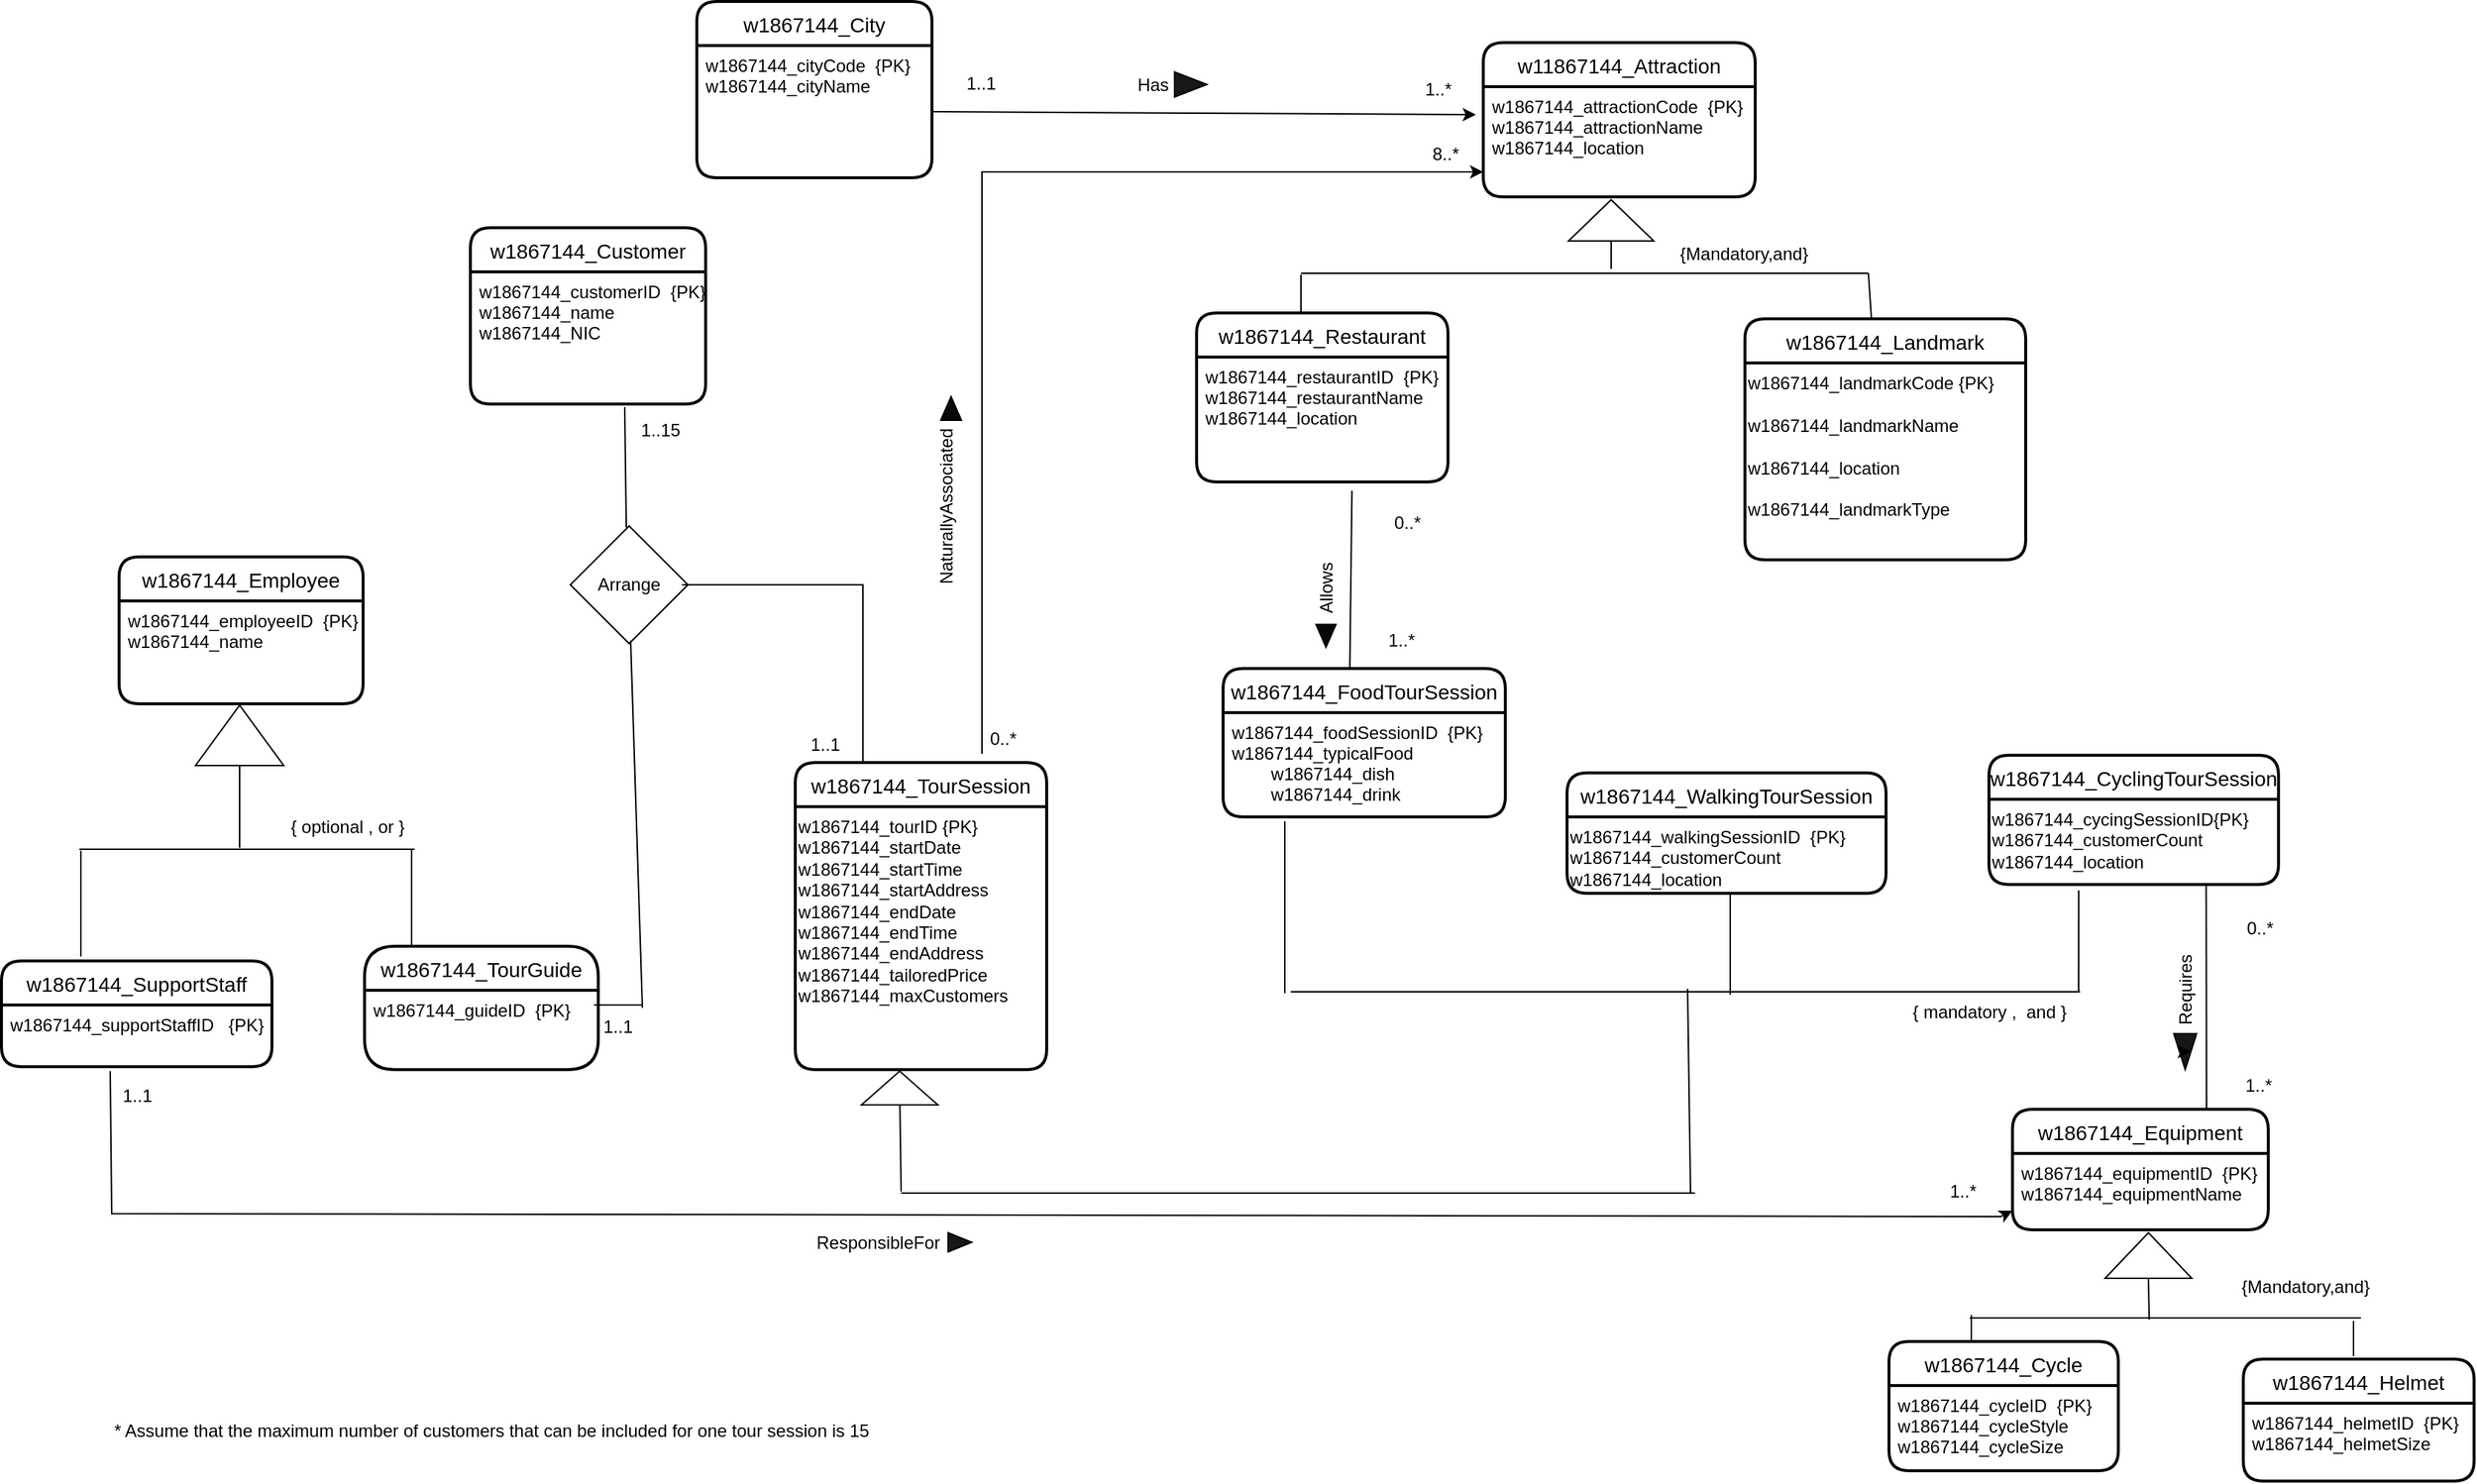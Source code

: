 <mxfile version="20.3.0" type="device"><diagram id="R2lEEEUBdFMjLlhIrx00" name="Page-1"><mxGraphModel dx="2512" dy="1957" grid="1" gridSize="1" guides="1" tooltips="1" connect="1" arrows="1" fold="1" page="1" pageScale="1" pageWidth="850" pageHeight="1100" math="0" shadow="0" extFonts="Permanent Marker^https://fonts.googleapis.com/css?family=Permanent+Marker"><root><mxCell id="0"/><mxCell id="1" parent="0"/><mxCell id="hEx2lJFn1Cn50z_JzOvS-4" value="" style="endArrow=none;html=1;rounded=0;" parent="1" edge="1"><mxGeometry width="50" height="50" relative="1" as="geometry"><mxPoint x="398" y="81" as="sourcePoint"/><mxPoint x="784" y="81" as="targetPoint"/></mxGeometry></mxCell><mxCell id="hEx2lJFn1Cn50z_JzOvS-187" value="&#10;&#10;&#10;" style="text;strokeColor=none;fillColor=none;spacingLeft=4;spacingRight=4;overflow=hidden;rotatable=0;points=[[0,0.5],[1,0.5]];portConstraint=eastwest;fontSize=12;" parent="1" vertex="1"><mxGeometry x="411" y="537" width="160" height="30" as="geometry"/></mxCell><mxCell id="hEx2lJFn1Cn50z_JzOvS-226" value="{Mandatory,and}" style="text;html=1;resizable=0;autosize=1;align=center;verticalAlign=middle;points=[];fillColor=none;strokeColor=none;rounded=0;" parent="1" vertex="1"><mxGeometry x="646" y="54" width="106" height="27" as="geometry"/></mxCell><mxCell id="hEx2lJFn1Cn50z_JzOvS-243" value="" style="endArrow=none;html=1;rounded=0;" parent="1" edge="1"><mxGeometry relative="1" as="geometry"><mxPoint x="-433" y="473" as="sourcePoint"/><mxPoint x="-205" y="473" as="targetPoint"/></mxGeometry></mxCell><mxCell id="hEx2lJFn1Cn50z_JzOvS-247" value="{ optional , or }" style="text;html=1;resizable=0;autosize=1;align=center;verticalAlign=middle;points=[];fillColor=none;strokeColor=none;rounded=0;" parent="1" vertex="1"><mxGeometry x="-299" y="444" width="96" height="27" as="geometry"/></mxCell><mxCell id="hEx2lJFn1Cn50z_JzOvS-264" value="" style="endArrow=none;html=1;rounded=0;" parent="1" edge="1"><mxGeometry width="50" height="50" relative="1" as="geometry"><mxPoint x="853" y="792" as="sourcePoint"/><mxPoint x="1119" y="792" as="targetPoint"/><Array as="points"/></mxGeometry></mxCell><mxCell id="hEx2lJFn1Cn50z_JzOvS-269" value="{Mandatory,and}" style="text;html=1;resizable=0;autosize=1;align=center;verticalAlign=middle;points=[];fillColor=none;strokeColor=none;rounded=0;" parent="1" vertex="1"><mxGeometry x="1028" y="757" width="106" height="27" as="geometry"/></mxCell><mxCell id="hEx2lJFn1Cn50z_JzOvS-278" value="1..*" style="text;html=1;resizable=0;autosize=1;align=center;verticalAlign=middle;points=[];fillColor=none;strokeColor=none;rounded=0;" parent="1" vertex="1"><mxGeometry x="472" y="-57.5" width="37" height="27" as="geometry"/></mxCell><mxCell id="hEx2lJFn1Cn50z_JzOvS-279" value="1..1" style="text;html=1;resizable=0;autosize=1;align=center;verticalAlign=middle;points=[];fillColor=none;strokeColor=none;rounded=0;" parent="1" vertex="1"><mxGeometry x="160" y="-62" width="39" height="27" as="geometry"/></mxCell><mxCell id="hEx2lJFn1Cn50z_JzOvS-286" value="" style="endArrow=classic;html=1;rounded=0;" parent="1" edge="1"><mxGeometry width="50" height="50" relative="1" as="geometry"><mxPoint x="181" y="408" as="sourcePoint"/><mxPoint x="522" y="12" as="targetPoint"/><Array as="points"><mxPoint x="181" y="12"/></Array></mxGeometry></mxCell><mxCell id="hEx2lJFn1Cn50z_JzOvS-287" value="NaturallyAssociated" style="text;html=1;resizable=0;autosize=1;align=center;verticalAlign=middle;points=[];fillColor=none;strokeColor=none;rounded=0;rotation=270;" parent="1" vertex="1"><mxGeometry x="94" y="227" width="125" height="27" as="geometry"/></mxCell><mxCell id="hEx2lJFn1Cn50z_JzOvS-288" value="8..*" style="text;html=1;resizable=0;autosize=1;align=center;verticalAlign=middle;points=[];fillColor=none;strokeColor=none;rounded=0;" parent="1" vertex="1"><mxGeometry x="477" y="-14" width="37" height="27" as="geometry"/></mxCell><mxCell id="hEx2lJFn1Cn50z_JzOvS-289" value="0..*" style="text;html=1;resizable=0;autosize=1;align=center;verticalAlign=middle;points=[];fillColor=none;strokeColor=none;rounded=0;rotation=0;" parent="1" vertex="1"><mxGeometry x="176" y="384" width="37" height="27" as="geometry"/></mxCell><mxCell id="kg7293Vh0o_ig3jwOw7W-1" value="" style="endArrow=classic;html=1;rounded=0;exitX=0.402;exitY=1.071;exitDx=0;exitDy=0;exitPerimeter=0;entryX=0;entryY=0.75;entryDx=0;entryDy=0;" parent="1" source="kg7293Vh0o_ig3jwOw7W-51" target="kg7293Vh0o_ig3jwOw7W-53" edge="1"><mxGeometry width="50" height="50" relative="1" as="geometry"><mxPoint x="-404.92" y="478" as="sourcePoint"/><mxPoint x="874" y="691" as="targetPoint"/><Array as="points"><mxPoint x="-411" y="721"/><mxPoint x="874" y="723"/></Array></mxGeometry></mxCell><mxCell id="kg7293Vh0o_ig3jwOw7W-7" value="" style="triangle;whiteSpace=wrap;html=1;direction=north;fillColor=#080808;" parent="1" vertex="1"><mxGeometry x="153" y="165" width="14" height="16" as="geometry"/></mxCell><mxCell id="kg7293Vh0o_ig3jwOw7W-9" value="Arrange" style="rhombus;whiteSpace=wrap;html=1;" parent="1" vertex="1"><mxGeometry x="-99" y="253" width="80" height="80" as="geometry"/></mxCell><mxCell id="kg7293Vh0o_ig3jwOw7W-10" value="" style="endArrow=none;html=1;rounded=0;exitX=0.656;exitY=1.022;exitDx=0;exitDy=0;exitPerimeter=0;" parent="1" source="kg7293Vh0o_ig3jwOw7W-41" edge="1"><mxGeometry width="50" height="50" relative="1" as="geometry"><mxPoint x="-62.0" y="68.01" as="sourcePoint"/><mxPoint x="-60.96" y="254" as="targetPoint"/></mxGeometry></mxCell><mxCell id="kg7293Vh0o_ig3jwOw7W-11" value="" style="endArrow=none;html=1;rounded=0;" parent="1" edge="1"><mxGeometry width="50" height="50" relative="1" as="geometry"><mxPoint x="-23" y="293" as="sourcePoint"/><mxPoint x="100" y="417" as="targetPoint"/><Array as="points"><mxPoint x="100" y="293"/></Array></mxGeometry></mxCell><mxCell id="kg7293Vh0o_ig3jwOw7W-23" value="w1867144_Cycle" style="swimlane;childLayout=stackLayout;horizontal=1;startSize=30;horizontalStack=0;rounded=1;fontSize=14;fontStyle=0;strokeWidth=2;resizeParent=0;resizeLast=1;shadow=0;dashed=0;align=center;" parent="1" vertex="1"><mxGeometry x="798" y="808" width="156" height="88" as="geometry"/></mxCell><mxCell id="kg7293Vh0o_ig3jwOw7W-24" value="w1867144_cycleID  {PK}&#10;w1867144_cycleStyle&#10;w1867144_cycleSize" style="align=left;strokeColor=none;fillColor=none;spacingLeft=4;fontSize=12;verticalAlign=top;resizable=0;rotatable=0;part=1;" parent="kg7293Vh0o_ig3jwOw7W-23" vertex="1"><mxGeometry y="30" width="156" height="58" as="geometry"/></mxCell><mxCell id="kg7293Vh0o_ig3jwOw7W-27" value="w1867144_WalkingTourSession" style="swimlane;childLayout=stackLayout;horizontal=1;startSize=30;horizontalStack=0;rounded=1;fontSize=14;fontStyle=0;strokeWidth=2;resizeParent=0;resizeLast=1;shadow=0;dashed=0;align=center;" parent="1" vertex="1"><mxGeometry x="579" y="421" width="217" height="82" as="geometry"/></mxCell><mxCell id="QggTco13XKJ33AeOiifi-115" value="w1867144_walkingSessionID  {PK}&#10;w1867144_customerCount&#10;w1867144_location" style="text;whiteSpace=wrap;html=1;" parent="kg7293Vh0o_ig3jwOw7W-27" vertex="1"><mxGeometry y="30" width="217" height="52" as="geometry"/></mxCell><mxCell id="kg7293Vh0o_ig3jwOw7W-30" value="w1867144_CyclingTourSession" style="swimlane;childLayout=stackLayout;horizontal=1;startSize=30;horizontalStack=0;rounded=1;fontSize=14;fontStyle=0;strokeWidth=2;resizeParent=0;resizeLast=1;shadow=0;dashed=0;align=center;" parent="1" vertex="1"><mxGeometry x="866" y="409" width="197" height="88" as="geometry"/></mxCell><mxCell id="QggTco13XKJ33AeOiifi-116" value="w1867144_cycingSessionID{PK}&#10;w1867144_customerCount&#10;w1867144_location" style="text;whiteSpace=wrap;html=1;" parent="kg7293Vh0o_ig3jwOw7W-30" vertex="1"><mxGeometry y="30" width="197" height="58" as="geometry"/></mxCell><mxCell id="kg7293Vh0o_ig3jwOw7W-36" value="w1867144_FoodTourSession" style="swimlane;childLayout=stackLayout;horizontal=1;startSize=30;horizontalStack=0;rounded=1;fontSize=14;fontStyle=0;strokeWidth=2;resizeParent=0;resizeLast=1;shadow=0;dashed=0;align=center;" parent="1" vertex="1"><mxGeometry x="345" y="350" width="192" height="101" as="geometry"/></mxCell><mxCell id="kg7293Vh0o_ig3jwOw7W-37" value="w1867144_foodSessionID  {PK}&#10;w1867144_typicalFood&#10;        w1867144_dish&#10;        w1867144_drink" style="align=left;strokeColor=none;fillColor=none;spacingLeft=4;fontSize=12;verticalAlign=top;resizable=0;rotatable=0;part=1;" parent="kg7293Vh0o_ig3jwOw7W-36" vertex="1"><mxGeometry y="30" width="192" height="71" as="geometry"/></mxCell><mxCell id="kg7293Vh0o_ig3jwOw7W-40" value="w1867144_Customer" style="swimlane;childLayout=stackLayout;horizontal=1;startSize=30;horizontalStack=0;rounded=1;fontSize=14;fontStyle=0;strokeWidth=2;resizeParent=0;resizeLast=1;shadow=0;dashed=0;align=center;" parent="1" vertex="1"><mxGeometry x="-167" y="50" width="160" height="120" as="geometry"/></mxCell><mxCell id="kg7293Vh0o_ig3jwOw7W-41" value="w1867144_customerID  {PK}&#10;w1867144_name&#10;w1867144_NIC" style="align=left;strokeColor=none;fillColor=none;spacingLeft=4;fontSize=12;verticalAlign=top;resizable=0;rotatable=0;part=1;" parent="kg7293Vh0o_ig3jwOw7W-40" vertex="1"><mxGeometry y="30" width="160" height="90" as="geometry"/></mxCell><mxCell id="kg7293Vh0o_ig3jwOw7W-42" value="w11867144_Attraction" style="swimlane;childLayout=stackLayout;horizontal=1;startSize=30;horizontalStack=0;rounded=1;fontSize=14;fontStyle=0;strokeWidth=2;resizeParent=0;resizeLast=1;shadow=0;dashed=0;align=center;" parent="1" vertex="1"><mxGeometry x="522" y="-76" width="185" height="105" as="geometry"/></mxCell><mxCell id="kg7293Vh0o_ig3jwOw7W-43" value="w1867144_attractionCode  {PK}&#10;w1867144_attractionName&#10;w1867144_location" style="align=left;strokeColor=none;fillColor=none;spacingLeft=4;fontSize=12;verticalAlign=top;resizable=0;rotatable=0;part=1;" parent="kg7293Vh0o_ig3jwOw7W-42" vertex="1"><mxGeometry y="30" width="185" height="75" as="geometry"/></mxCell><mxCell id="kg7293Vh0o_ig3jwOw7W-44" value="w1867144_City" style="swimlane;childLayout=stackLayout;horizontal=1;startSize=30;horizontalStack=0;rounded=1;fontSize=14;fontStyle=0;strokeWidth=2;resizeParent=0;resizeLast=1;shadow=0;dashed=0;align=center;" parent="1" vertex="1"><mxGeometry x="-13" y="-104" width="160" height="120" as="geometry"/></mxCell><mxCell id="kg7293Vh0o_ig3jwOw7W-45" value="w1867144_cityCode  {PK}&#10;w1867144_cityName" style="align=left;strokeColor=none;fillColor=none;spacingLeft=4;fontSize=12;verticalAlign=top;resizable=0;rotatable=0;part=1;" parent="kg7293Vh0o_ig3jwOw7W-44" vertex="1"><mxGeometry y="30" width="160" height="90" as="geometry"/></mxCell><mxCell id="kg7293Vh0o_ig3jwOw7W-48" value="w1867144_Employee" style="swimlane;childLayout=stackLayout;horizontal=1;startSize=30;horizontalStack=0;rounded=1;fontSize=14;fontStyle=0;strokeWidth=2;resizeParent=0;resizeLast=1;shadow=0;dashed=0;align=center;" parent="1" vertex="1"><mxGeometry x="-406" y="274" width="166" height="100" as="geometry"/></mxCell><mxCell id="kg7293Vh0o_ig3jwOw7W-49" value="w1867144_employeeID  {PK}&#10;w1867144_name&#10;" style="align=left;strokeColor=none;fillColor=none;spacingLeft=4;fontSize=12;verticalAlign=top;resizable=0;rotatable=0;part=1;" parent="kg7293Vh0o_ig3jwOw7W-48" vertex="1"><mxGeometry y="30" width="166" height="70" as="geometry"/></mxCell><mxCell id="kg7293Vh0o_ig3jwOw7W-50" value="w1867144_SupportStaff" style="swimlane;childLayout=stackLayout;horizontal=1;startSize=30;horizontalStack=0;rounded=1;fontSize=14;fontStyle=0;strokeWidth=2;resizeParent=0;resizeLast=1;shadow=0;dashed=0;align=center;" parent="1" vertex="1"><mxGeometry x="-486" y="549" width="184" height="72" as="geometry"/></mxCell><mxCell id="kg7293Vh0o_ig3jwOw7W-51" value="w1867144_supportStaffID   {PK}" style="align=left;strokeColor=none;fillColor=none;spacingLeft=4;fontSize=12;verticalAlign=top;resizable=0;rotatable=0;part=1;" parent="kg7293Vh0o_ig3jwOw7W-50" vertex="1"><mxGeometry y="30" width="184" height="42" as="geometry"/></mxCell><mxCell id="kg7293Vh0o_ig3jwOw7W-52" value="w1867144_Equipment" style="swimlane;childLayout=stackLayout;horizontal=1;startSize=30;horizontalStack=0;rounded=1;fontSize=14;fontStyle=0;strokeWidth=2;resizeParent=0;resizeLast=1;shadow=0;dashed=0;align=center;" parent="1" vertex="1"><mxGeometry x="882" y="650" width="174" height="82" as="geometry"/></mxCell><mxCell id="kg7293Vh0o_ig3jwOw7W-53" value="w1867144_equipmentID  {PK}&#10;w1867144_equipmentName&#10;" style="align=left;strokeColor=none;fillColor=none;spacingLeft=4;fontSize=12;verticalAlign=top;resizable=0;rotatable=0;part=1;" parent="kg7293Vh0o_ig3jwOw7W-52" vertex="1"><mxGeometry y="30" width="174" height="52" as="geometry"/></mxCell><mxCell id="kg7293Vh0o_ig3jwOw7W-57" value="w1867144_TourGuide" style="swimlane;childLayout=stackLayout;horizontal=1;startSize=30;horizontalStack=0;rounded=1;fontSize=14;fontStyle=0;strokeWidth=2;resizeParent=0;resizeLast=1;shadow=0;dashed=0;align=center;arcSize=23;" parent="1" vertex="1"><mxGeometry x="-239" y="539" width="159" height="84" as="geometry"/></mxCell><mxCell id="kg7293Vh0o_ig3jwOw7W-58" value="w1867144_guideID  {PK}" style="align=left;strokeColor=none;fillColor=none;spacingLeft=4;fontSize=12;verticalAlign=top;resizable=0;rotatable=0;part=1;" parent="kg7293Vh0o_ig3jwOw7W-57" vertex="1"><mxGeometry y="30" width="159" height="54" as="geometry"/></mxCell><mxCell id="kg7293Vh0o_ig3jwOw7W-59" value="w1867144_Landmark" style="swimlane;childLayout=stackLayout;horizontal=1;startSize=30;horizontalStack=0;rounded=1;fontSize=14;fontStyle=0;strokeWidth=2;resizeParent=0;resizeLast=1;shadow=0;dashed=0;align=center;" parent="1" vertex="1"><mxGeometry x="700" y="112" width="191" height="164" as="geometry"/></mxCell><mxCell id="QggTco13XKJ33AeOiifi-114" value="w1867144_landmarkCode  {PK}&lt;br/&gt;&lt;br&gt;w1867144_landmarkName&lt;br/&gt;&lt;br&gt;w1867144_location&lt;br/&gt;&lt;br&gt;w1867144_landmarkType&lt;br/&gt;&lt;br&gt;" style="text;whiteSpace=wrap;html=1;" parent="kg7293Vh0o_ig3jwOw7W-59" vertex="1"><mxGeometry y="30" width="191" height="134" as="geometry"/></mxCell><mxCell id="kg7293Vh0o_ig3jwOw7W-61" value="w1867144_Restaurant" style="swimlane;childLayout=stackLayout;horizontal=1;startSize=30;horizontalStack=0;rounded=1;fontSize=14;fontStyle=0;strokeWidth=2;resizeParent=0;resizeLast=1;shadow=0;dashed=0;align=center;" parent="1" vertex="1"><mxGeometry x="327" y="108" width="171" height="115" as="geometry"/></mxCell><mxCell id="kg7293Vh0o_ig3jwOw7W-62" value="w1867144_restaurantID  {PK}&#10;w1867144_restaurantName&#10;w1867144_location" style="align=left;strokeColor=none;fillColor=none;spacingLeft=4;fontSize=12;verticalAlign=top;resizable=0;rotatable=0;part=1;" parent="kg7293Vh0o_ig3jwOw7W-61" vertex="1"><mxGeometry y="30" width="171" height="85" as="geometry"/></mxCell><mxCell id="QggTco13XKJ33AeOiifi-7" value="" style="endArrow=none;html=1;rounded=0;" parent="1" edge="1"><mxGeometry width="50" height="50" relative="1" as="geometry"><mxPoint x="391" y="570" as="sourcePoint"/><mxPoint x="928" y="570" as="targetPoint"/></mxGeometry></mxCell><mxCell id="QggTco13XKJ33AeOiifi-8" value="" style="endArrow=none;html=1;rounded=0;exitX=0.31;exitY=1.069;exitDx=0;exitDy=0;exitPerimeter=0;" parent="1" edge="1"><mxGeometry width="50" height="50" relative="1" as="geometry"><mxPoint x="927.07" y="501.002" as="sourcePoint"/><mxPoint x="927" y="570" as="targetPoint"/></mxGeometry></mxCell><mxCell id="QggTco13XKJ33AeOiifi-12" value="" style="endArrow=none;html=1;rounded=0;" parent="1" edge="1"><mxGeometry width="50" height="50" relative="1" as="geometry"><mxPoint x="663" y="707" as="sourcePoint"/><mxPoint x="661" y="568" as="targetPoint"/><Array as="points"/></mxGeometry></mxCell><mxCell id="QggTco13XKJ33AeOiifi-13" value="" style="endArrow=none;html=1;rounded=0;" parent="1" edge="1"><mxGeometry width="50" height="50" relative="1" as="geometry"><mxPoint x="126" y="707" as="sourcePoint"/><mxPoint x="666" y="707" as="targetPoint"/></mxGeometry></mxCell><mxCell id="QggTco13XKJ33AeOiifi-15" value="" style="endArrow=none;html=1;rounded=0;" parent="1" edge="1"><mxGeometry width="50" height="50" relative="1" as="geometry"><mxPoint x="387" y="571" as="sourcePoint"/><mxPoint x="387" y="454" as="targetPoint"/><Array as="points"/></mxGeometry></mxCell><mxCell id="QggTco13XKJ33AeOiifi-17" value="ResponsibleFor" style="text;html=1;resizable=0;autosize=1;align=center;verticalAlign=middle;points=[];fillColor=none;strokeColor=none;rounded=0;" parent="1" vertex="1"><mxGeometry x="58" y="727" width="103" height="27" as="geometry"/></mxCell><mxCell id="QggTco13XKJ33AeOiifi-18" value="" style="triangle;whiteSpace=wrap;html=1;fillColor=#171717;" parent="1" vertex="1"><mxGeometry x="158" y="734" width="16" height="13" as="geometry"/></mxCell><mxCell id="QggTco13XKJ33AeOiifi-19" value="{ mandatory ,&amp;nbsp; and }" style="text;html=1;resizable=0;autosize=1;align=center;verticalAlign=middle;points=[];fillColor=none;strokeColor=none;rounded=0;" parent="1" vertex="1"><mxGeometry x="804" y="570" width="124" height="27" as="geometry"/></mxCell><mxCell id="QggTco13XKJ33AeOiifi-23" value="Allows" style="text;html=1;resizable=0;autosize=1;align=center;verticalAlign=middle;points=[];fillColor=none;strokeColor=none;rounded=0;rotation=270;" parent="1" vertex="1"><mxGeometry x="388" y="282" width="54" height="27" as="geometry"/></mxCell><mxCell id="QggTco13XKJ33AeOiifi-24" value="" style="triangle;whiteSpace=wrap;html=1;fillColor=#080808;direction=south;" parent="1" vertex="1"><mxGeometry x="408.25" y="320" width="13.5" height="15.5" as="geometry"/></mxCell><mxCell id="QggTco13XKJ33AeOiifi-25" value="" style="endArrow=classic;html=1;rounded=0;exitX=1;exitY=0.5;exitDx=0;exitDy=0;" parent="1" source="kg7293Vh0o_ig3jwOw7W-45" edge="1"><mxGeometry width="50" height="50" relative="1" as="geometry"><mxPoint x="-39" y="291" as="sourcePoint"/><mxPoint x="517" y="-27" as="targetPoint"/></mxGeometry></mxCell><mxCell id="QggTco13XKJ33AeOiifi-26" value="Has" style="text;html=1;resizable=0;autosize=1;align=center;verticalAlign=middle;points=[];fillColor=none;strokeColor=none;rounded=0;" parent="1" vertex="1"><mxGeometry x="277" y="-61" width="40" height="27" as="geometry"/></mxCell><mxCell id="QggTco13XKJ33AeOiifi-27" value="" style="triangle;whiteSpace=wrap;html=1;fillColor=#171717;" parent="1" vertex="1"><mxGeometry x="312" y="-56" width="22" height="17" as="geometry"/></mxCell><mxCell id="QggTco13XKJ33AeOiifi-29" value="Requires" style="text;html=1;resizable=0;autosize=1;align=center;verticalAlign=middle;points=[];fillColor=none;strokeColor=none;rounded=0;rotation=270;" parent="1" vertex="1"><mxGeometry x="966" y="556" width="67" height="27" as="geometry"/></mxCell><mxCell id="QggTco13XKJ33AeOiifi-31" value="" style="triangle;whiteSpace=wrap;html=1;fillColor=#171717;direction=south;" parent="1" vertex="1"><mxGeometry x="991.75" y="598.5" width="15.5" height="24.5" as="geometry"/></mxCell><mxCell id="QggTco13XKJ33AeOiifi-33" style="edgeStyle=orthogonalEdgeStyle;rounded=0;orthogonalLoop=1;jettySize=auto;html=1;exitX=0.5;exitY=1;exitDx=0;exitDy=0;entryX=0.5;entryY=0;entryDx=0;entryDy=0;" parent="1" source="QggTco13XKJ33AeOiifi-31" target="QggTco13XKJ33AeOiifi-31" edge="1"><mxGeometry relative="1" as="geometry"/></mxCell><mxCell id="QggTco13XKJ33AeOiifi-34" value="0..*" style="text;html=1;resizable=0;autosize=1;align=center;verticalAlign=middle;points=[];fillColor=none;strokeColor=none;rounded=0;rotation=0;" parent="1" vertex="1"><mxGeometry x="451" y="237" width="37" height="27" as="geometry"/></mxCell><mxCell id="QggTco13XKJ33AeOiifi-35" value="1..*" style="text;html=1;resizable=0;autosize=1;align=center;verticalAlign=middle;points=[];fillColor=none;strokeColor=none;rounded=0;rotation=0;" parent="1" vertex="1"><mxGeometry x="447" y="317" width="37" height="27" as="geometry"/></mxCell><mxCell id="QggTco13XKJ33AeOiifi-39" value="1..*" style="text;html=1;resizable=0;autosize=1;align=center;verticalAlign=middle;points=[];fillColor=none;strokeColor=none;rounded=0;" parent="1" vertex="1"><mxGeometry x="829" y="692" width="37" height="27" as="geometry"/></mxCell><mxCell id="QggTco13XKJ33AeOiifi-40" value="1..1" style="text;html=1;resizable=0;autosize=1;align=center;verticalAlign=middle;points=[];fillColor=none;strokeColor=none;rounded=0;rotation=0;" parent="1" vertex="1"><mxGeometry x="-414" y="627" width="39" height="27" as="geometry"/></mxCell><mxCell id="QggTco13XKJ33AeOiifi-42" value="1..15" style="text;html=1;resizable=0;autosize=1;align=center;verticalAlign=middle;points=[];fillColor=none;strokeColor=none;rounded=0;" parent="1" vertex="1"><mxGeometry x="-61" y="174" width="46" height="27" as="geometry"/></mxCell><mxCell id="QggTco13XKJ33AeOiifi-43" value="1..*" style="text;html=1;resizable=0;autosize=1;align=center;verticalAlign=middle;points=[];fillColor=none;strokeColor=none;rounded=0;" parent="1" vertex="1"><mxGeometry x="1030" y="620" width="37" height="27" as="geometry"/></mxCell><mxCell id="QggTco13XKJ33AeOiifi-44" value="0..*" style="text;html=1;resizable=0;autosize=1;align=center;verticalAlign=middle;points=[];fillColor=none;strokeColor=none;rounded=0;" parent="1" vertex="1"><mxGeometry x="1031" y="513" width="37" height="27" as="geometry"/></mxCell><mxCell id="QggTco13XKJ33AeOiifi-45" value="1..1" style="text;html=1;resizable=0;autosize=1;align=center;verticalAlign=middle;points=[];fillColor=none;strokeColor=none;rounded=0;" parent="1" vertex="1"><mxGeometry x="54" y="388" width="39" height="27" as="geometry"/></mxCell><mxCell id="QggTco13XKJ33AeOiifi-46" value="1..1" style="text;html=1;resizable=0;autosize=1;align=center;verticalAlign=middle;points=[];fillColor=none;strokeColor=none;rounded=0;" parent="1" vertex="1"><mxGeometry x="-87" y="580" width="39" height="27" as="geometry"/></mxCell><mxCell id="QggTco13XKJ33AeOiifi-47" value="" style="endArrow=none;html=1;rounded=0;" parent="1" edge="1"><mxGeometry width="50" height="50" relative="1" as="geometry"><mxPoint x="398" y="109" as="sourcePoint"/><mxPoint x="398" y="82" as="targetPoint"/><Array as="points"><mxPoint x="398" y="82"/></Array></mxGeometry></mxCell><mxCell id="QggTco13XKJ33AeOiifi-55" value="* Assume that the maximum number of customers that can be included for one tour session is 15&lt;br&gt;" style="text;html=1;resizable=0;autosize=1;align=center;verticalAlign=middle;points=[];fillColor=none;strokeColor=none;rounded=0;" parent="1" vertex="1"><mxGeometry x="-420" y="855" width="533" height="27" as="geometry"/></mxCell><mxCell id="QggTco13XKJ33AeOiifi-57" value="" style="endArrow=none;html=1;rounded=0;" parent="1" edge="1"><mxGeometry width="50" height="50" relative="1" as="geometry"><mxPoint x="-432" y="546" as="sourcePoint"/><mxPoint x="-432" y="474" as="targetPoint"/></mxGeometry></mxCell><mxCell id="QggTco13XKJ33AeOiifi-58" value="" style="endArrow=none;html=1;rounded=0;" parent="1" edge="1"><mxGeometry width="50" height="50" relative="1" as="geometry"><mxPoint x="-207" y="539" as="sourcePoint"/><mxPoint x="-207" y="473" as="targetPoint"/></mxGeometry></mxCell><mxCell id="QggTco13XKJ33AeOiifi-70" value="w1867144_TourSession" style="swimlane;childLayout=stackLayout;horizontal=1;startSize=30;horizontalStack=0;rounded=1;fontSize=14;fontStyle=0;strokeWidth=2;resizeParent=0;resizeLast=1;shadow=0;dashed=0;align=center;" parent="1" vertex="1"><mxGeometry x="54" y="414" width="171" height="209" as="geometry"/></mxCell><mxCell id="QggTco13XKJ33AeOiifi-79" value="w1867144_tourID {PK}&#13;&#10;w1867144_startDate&#13;&#10;w1867144_startTime&#13;&#10;w1867144_startAddress&#13;&#10;w1867144_endDate&#13;&#10;w1867144_endTime&#13;&#10;w1867144_endAddress&#13;&#10;w1867144_tailoredPrice&#13;&#10;w1867144_maxCustomers" style="text;whiteSpace=wrap;html=1;" parent="QggTco13XKJ33AeOiifi-70" vertex="1"><mxGeometry y="30" width="171" height="179" as="geometry"/></mxCell><mxCell id="QggTco13XKJ33AeOiifi-92" value="" style="endArrow=none;html=1;rounded=0;" parent="1" edge="1"><mxGeometry width="50" height="50" relative="1" as="geometry"><mxPoint x="786" y="111" as="sourcePoint"/><mxPoint x="784" y="81" as="targetPoint"/></mxGeometry></mxCell><mxCell id="QggTco13XKJ33AeOiifi-101" value="" style="endArrow=none;html=1;rounded=0;" parent="1" edge="1"><mxGeometry width="50" height="50" relative="1" as="geometry"><mxPoint x="854" y="790" as="sourcePoint"/><mxPoint x="854" y="809" as="targetPoint"/></mxGeometry></mxCell><mxCell id="QggTco13XKJ33AeOiifi-104" value="" style="endArrow=none;html=1;rounded=0;" parent="1" edge="1"><mxGeometry width="50" height="50" relative="1" as="geometry"><mxPoint x="690" y="504" as="sourcePoint"/><mxPoint x="690" y="572" as="targetPoint"/></mxGeometry></mxCell><mxCell id="QggTco13XKJ33AeOiifi-120" value="" style="endArrow=none;html=1;rounded=0;" parent="1" edge="1"><mxGeometry width="50" height="50" relative="1" as="geometry"><mxPoint x="-50" y="581" as="sourcePoint"/><mxPoint x="-58" y="331" as="targetPoint"/></mxGeometry></mxCell><mxCell id="QggTco13XKJ33AeOiifi-121" value="" style="endArrow=none;html=1;rounded=0;" parent="1" edge="1"><mxGeometry width="50" height="50" relative="1" as="geometry"><mxPoint x="-50" y="579" as="sourcePoint"/><mxPoint x="-83" y="579" as="targetPoint"/></mxGeometry></mxCell><mxCell id="xpR8Xg8AskhvyAzKbOab-4" value="" style="endArrow=none;html=1;rounded=0;" parent="1" target="xpR8Xg8AskhvyAzKbOab-5" edge="1"><mxGeometry width="50" height="50" relative="1" as="geometry"><mxPoint x="126" y="706" as="sourcePoint"/><mxPoint x="126" y="630" as="targetPoint"/></mxGeometry></mxCell><mxCell id="xpR8Xg8AskhvyAzKbOab-5" value="" style="triangle;whiteSpace=wrap;html=1;direction=north;" parent="1" vertex="1"><mxGeometry x="99" y="624" width="52" height="23" as="geometry"/></mxCell><mxCell id="xpR8Xg8AskhvyAzKbOab-7" value="" style="endArrow=none;html=1;rounded=0;exitX=0.75;exitY=1;exitDx=0;exitDy=0;" parent="1" source="QggTco13XKJ33AeOiifi-116" edge="1"><mxGeometry width="50" height="50" relative="1" as="geometry"><mxPoint x="491" y="449" as="sourcePoint"/><mxPoint x="1014" y="649" as="targetPoint"/></mxGeometry></mxCell><mxCell id="xpR8Xg8AskhvyAzKbOab-9" value="" style="triangle;whiteSpace=wrap;html=1;direction=north;" parent="1" vertex="1"><mxGeometry x="-354" y="375" width="60" height="41" as="geometry"/></mxCell><mxCell id="xpR8Xg8AskhvyAzKbOab-10" value="" style="endArrow=none;html=1;rounded=0;entryX=0;entryY=0.5;entryDx=0;entryDy=0;" parent="1" target="xpR8Xg8AskhvyAzKbOab-9" edge="1"><mxGeometry width="50" height="50" relative="1" as="geometry"><mxPoint x="-324" y="472" as="sourcePoint"/><mxPoint x="541" y="399" as="targetPoint"/></mxGeometry></mxCell><mxCell id="xpR8Xg8AskhvyAzKbOab-11" value="" style="triangle;whiteSpace=wrap;html=1;direction=north;" parent="1" vertex="1"><mxGeometry x="580" y="31" width="58" height="28" as="geometry"/></mxCell><mxCell id="xpR8Xg8AskhvyAzKbOab-12" value="" style="endArrow=none;html=1;rounded=0;entryX=0;entryY=0.5;entryDx=0;entryDy=0;" parent="1" target="xpR8Xg8AskhvyAzKbOab-11" edge="1"><mxGeometry width="50" height="50" relative="1" as="geometry"><mxPoint x="609" y="78" as="sourcePoint"/><mxPoint x="541" y="399" as="targetPoint"/></mxGeometry></mxCell><mxCell id="xpR8Xg8AskhvyAzKbOab-16" value="" style="triangle;whiteSpace=wrap;html=1;direction=north;" parent="1" vertex="1"><mxGeometry x="945" y="734" width="59" height="31" as="geometry"/></mxCell><mxCell id="xpR8Xg8AskhvyAzKbOab-17" value="" style="endArrow=none;html=1;rounded=0;exitX=0;exitY=0.5;exitDx=0;exitDy=0;" parent="1" source="xpR8Xg8AskhvyAzKbOab-16" edge="1"><mxGeometry width="50" height="50" relative="1" as="geometry"><mxPoint x="491" y="449" as="sourcePoint"/><mxPoint x="975" y="793" as="targetPoint"/></mxGeometry></mxCell><mxCell id="xpR8Xg8AskhvyAzKbOab-18" value="" style="endArrow=none;html=1;rounded=0;entryX=0.618;entryY=1.071;entryDx=0;entryDy=0;entryPerimeter=0;exitX=0.449;exitY=0.004;exitDx=0;exitDy=0;exitPerimeter=0;" parent="1" source="kg7293Vh0o_ig3jwOw7W-36" target="kg7293Vh0o_ig3jwOw7W-62" edge="1"><mxGeometry width="50" height="50" relative="1" as="geometry"><mxPoint x="491" y="449" as="sourcePoint"/><mxPoint x="541" y="399" as="targetPoint"/></mxGeometry></mxCell><mxCell id="kg7293Vh0o_ig3jwOw7W-25" value="w1867144_Helmet" style="swimlane;childLayout=stackLayout;horizontal=1;startSize=30;horizontalStack=0;rounded=1;fontSize=14;fontStyle=0;strokeWidth=2;resizeParent=0;resizeLast=1;shadow=0;dashed=0;align=center;" parent="1" vertex="1"><mxGeometry x="1039" y="820" width="157" height="83" as="geometry"/></mxCell><mxCell id="kg7293Vh0o_ig3jwOw7W-26" value="w1867144_helmetID  {PK}&#10;w1867144_helmetSize" style="align=left;strokeColor=none;fillColor=none;spacingLeft=4;fontSize=12;verticalAlign=top;resizable=0;rotatable=0;part=1;" parent="kg7293Vh0o_ig3jwOw7W-25" vertex="1"><mxGeometry y="30" width="157" height="53" as="geometry"/></mxCell><mxCell id="xpR8Xg8AskhvyAzKbOab-19" value="" style="endArrow=none;html=1;rounded=0;" parent="1" edge="1"><mxGeometry width="50" height="50" relative="1" as="geometry"><mxPoint x="1114" y="794" as="sourcePoint"/><mxPoint x="1114" y="818" as="targetPoint"/><Array as="points"/></mxGeometry></mxCell></root></mxGraphModel></diagram></mxfile>